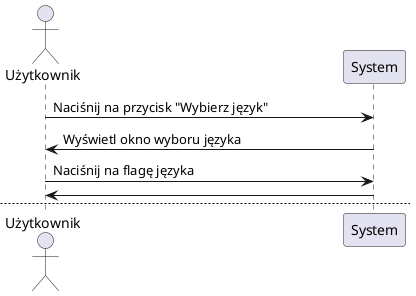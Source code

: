@startuml

actor Użytkownik
participant System

Użytkownik -> System: Naciśnij na przycisk "Wybierz język"
System -> Użytkownik: Wyświetl okno wyboru języka
Użytkownik -> System: Naciśnij na flagę języka
System -> Użytkownik

newpage

Użytkownik -> System: Naciśnij na przycisk "Wyświetl bilety"
System -> Użytkownik: Wyświetl okno wyboru rodzaju biletu
Użytkownik -> System: Wybierz rodzaj biletu i naciśnij przycisk "Kup bilet"
System -> Użytkownik: Wyświetl okno płatności
Użytkownik -> System: Wybierz rodzaj płatności
System -> Użytkownik: Wyświetl okno płatności
Użytkownik -> System: Zapłać za bilet
System -> Użytkownik: Wyświetl potwierdzenie zakupu

@enduml